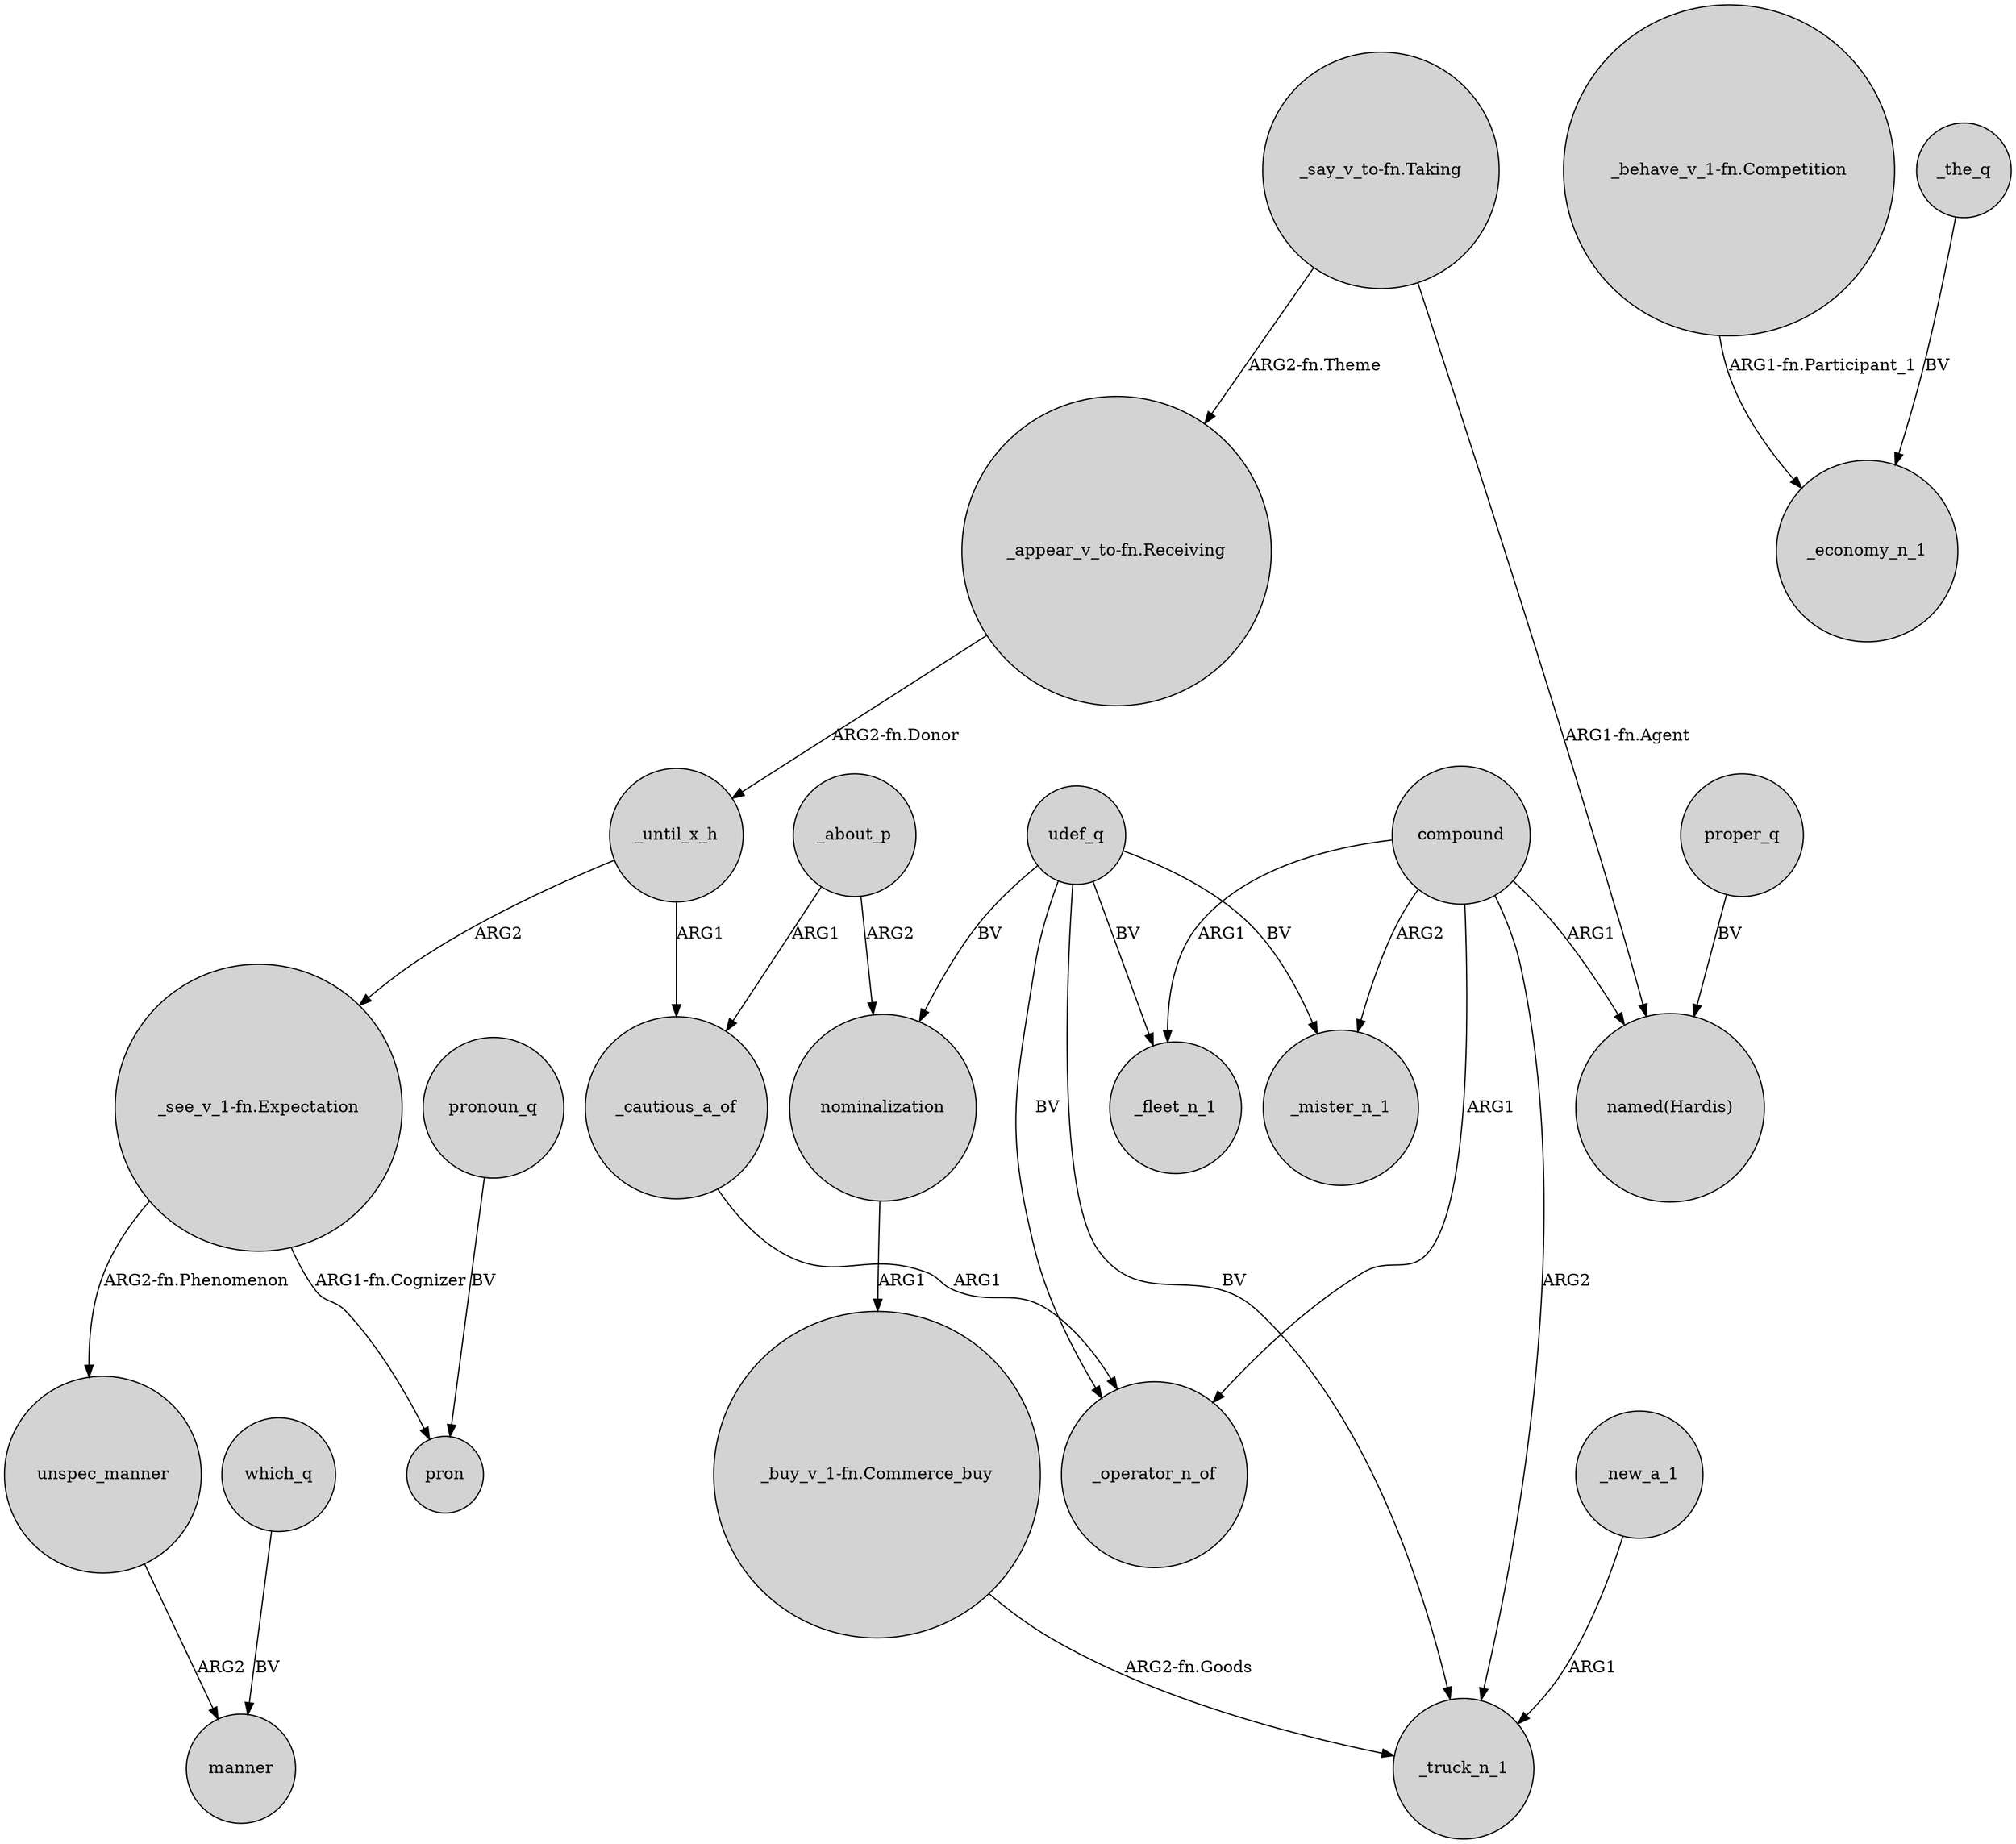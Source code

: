 digraph {
	node [shape=circle style=filled]
	unspec_manner -> manner [label=ARG2]
	compound -> _mister_n_1 [label=ARG2]
	"_see_v_1-fn.Expectation" -> unspec_manner [label="ARG2-fn.Phenomenon"]
	compound -> "named(Hardis)" [label=ARG1]
	"_say_v_to-fn.Taking" -> "_appear_v_to-fn.Receiving" [label="ARG2-fn.Theme"]
	udef_q -> _fleet_n_1 [label=BV]
	udef_q -> nominalization [label=BV]
	_new_a_1 -> _truck_n_1 [label=ARG1]
	udef_q -> _mister_n_1 [label=BV]
	_about_p -> nominalization [label=ARG2]
	proper_q -> "named(Hardis)" [label=BV]
	_about_p -> _cautious_a_of [label=ARG1]
	pronoun_q -> pron [label=BV]
	_until_x_h -> "_see_v_1-fn.Expectation" [label=ARG2]
	nominalization -> "_buy_v_1-fn.Commerce_buy" [label=ARG1]
	"_buy_v_1-fn.Commerce_buy" -> _truck_n_1 [label="ARG2-fn.Goods"]
	_cautious_a_of -> _operator_n_of [label=ARG1]
	"_behave_v_1-fn.Competition" -> _economy_n_1 [label="ARG1-fn.Participant_1"]
	compound -> _fleet_n_1 [label=ARG1]
	"_appear_v_to-fn.Receiving" -> _until_x_h [label="ARG2-fn.Donor"]
	"_say_v_to-fn.Taking" -> "named(Hardis)" [label="ARG1-fn.Agent"]
	compound -> _truck_n_1 [label=ARG2]
	_until_x_h -> _cautious_a_of [label=ARG1]
	"_see_v_1-fn.Expectation" -> pron [label="ARG1-fn.Cognizer"]
	which_q -> manner [label=BV]
	udef_q -> _operator_n_of [label=BV]
	compound -> _operator_n_of [label=ARG1]
	_the_q -> _economy_n_1 [label=BV]
	udef_q -> _truck_n_1 [label=BV]
}
